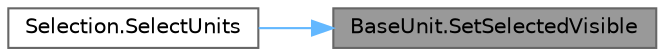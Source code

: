 digraph "BaseUnit.SetSelectedVisible"
{
 // LATEX_PDF_SIZE
  bgcolor="transparent";
  edge [fontname=Helvetica,fontsize=10,labelfontname=Helvetica,labelfontsize=10];
  node [fontname=Helvetica,fontsize=10,shape=box,height=0.2,width=0.4];
  rankdir="RL";
  Node1 [label="BaseUnit.SetSelectedVisible",height=0.2,width=0.4,color="gray40", fillcolor="grey60", style="filled", fontcolor="black",tooltip=" "];
  Node1 -> Node2 [dir="back",color="steelblue1",style="solid"];
  Node2 [label="Selection.SelectUnits",height=0.2,width=0.4,color="grey40", fillcolor="white", style="filled",URL="$class_selection.html#a5d24db948b630a237b811f4734cbe868",tooltip=" "];
}
